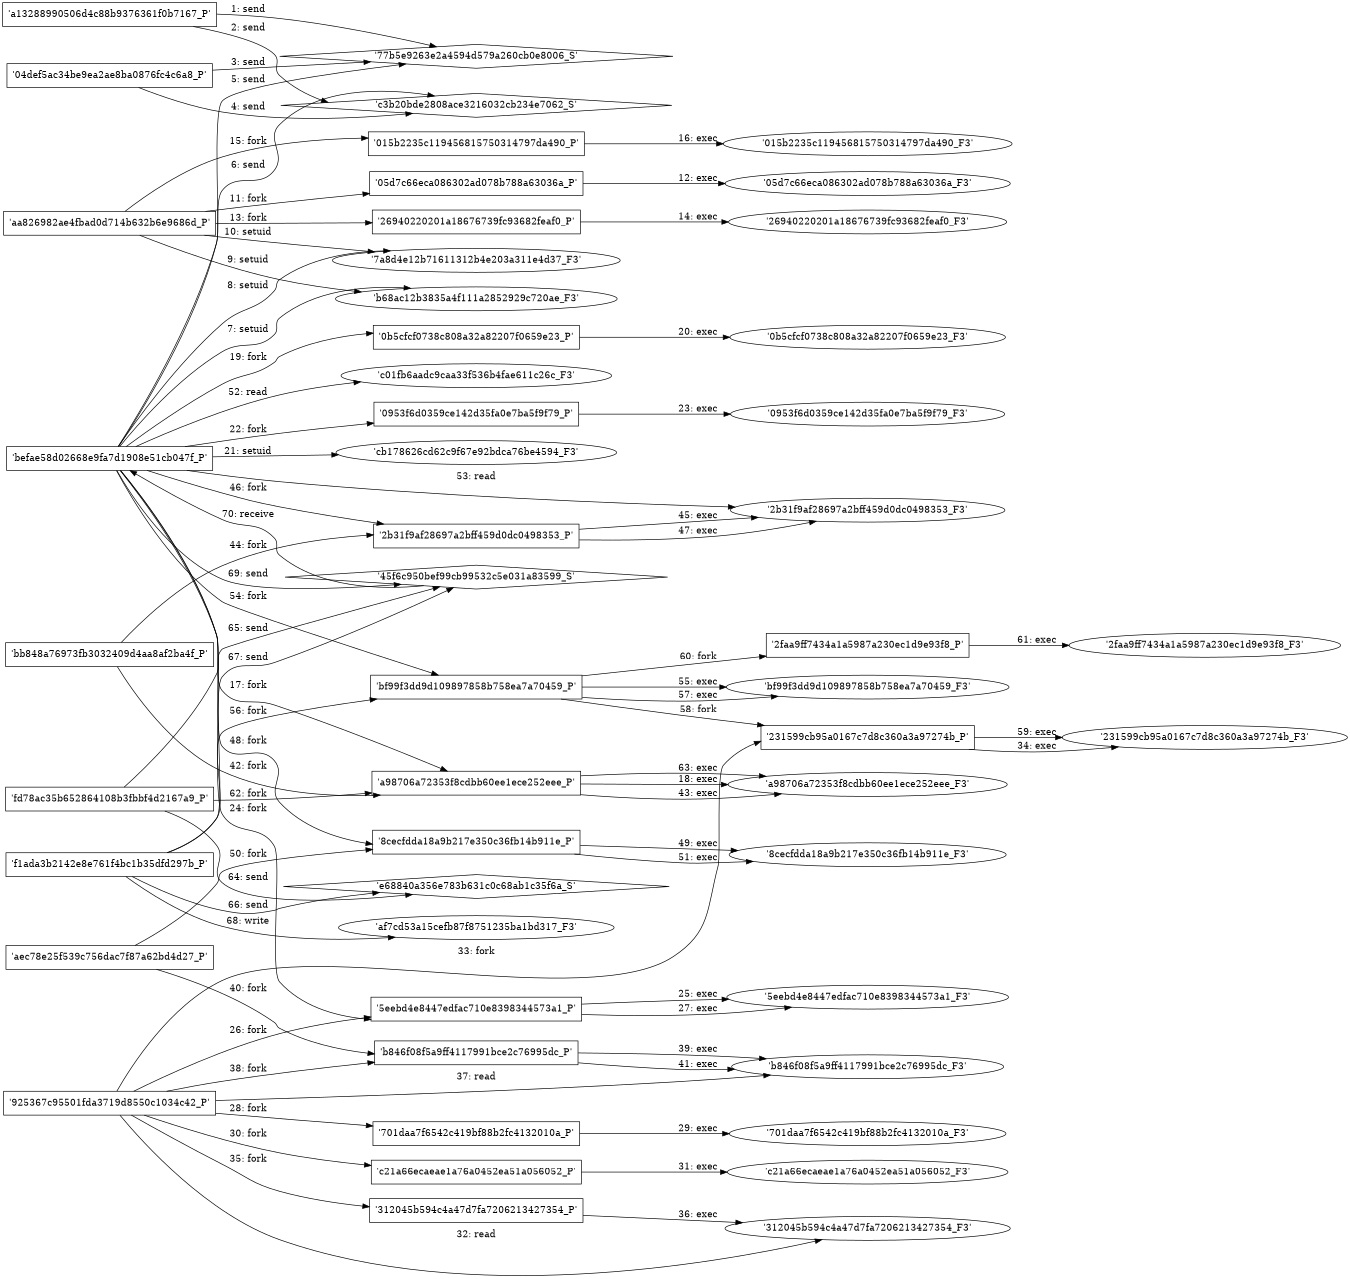digraph "D:\Learning\Paper\apt\基于CTI的攻击预警\Dataset\攻击图\ASGfromALLCTI\Microsoft Patch Tuesday - August 2017.dot" {
rankdir="LR"
size="9"
fixedsize="false"
splines="true"
nodesep=0.3
ranksep=0
fontsize=10
overlap="scalexy"
engine= "neato"
	"'77b5e9263e2a4594d579a260cb0e8006_S'" [node_type=Socket shape=diamond]
	"'a13288990506d4c88b9376361f0b7167_P'" [node_type=Process shape=box]
	"'a13288990506d4c88b9376361f0b7167_P'" -> "'77b5e9263e2a4594d579a260cb0e8006_S'" [label="1: send"]
	"'c3b20bde2808ace3216032cb234e7062_S'" [node_type=Socket shape=diamond]
	"'a13288990506d4c88b9376361f0b7167_P'" [node_type=Process shape=box]
	"'a13288990506d4c88b9376361f0b7167_P'" -> "'c3b20bde2808ace3216032cb234e7062_S'" [label="2: send"]
	"'77b5e9263e2a4594d579a260cb0e8006_S'" [node_type=Socket shape=diamond]
	"'04def5ac34be9ea2ae8ba0876fc4c6a8_P'" [node_type=Process shape=box]
	"'04def5ac34be9ea2ae8ba0876fc4c6a8_P'" -> "'77b5e9263e2a4594d579a260cb0e8006_S'" [label="3: send"]
	"'c3b20bde2808ace3216032cb234e7062_S'" [node_type=Socket shape=diamond]
	"'04def5ac34be9ea2ae8ba0876fc4c6a8_P'" [node_type=Process shape=box]
	"'04def5ac34be9ea2ae8ba0876fc4c6a8_P'" -> "'c3b20bde2808ace3216032cb234e7062_S'" [label="4: send"]
	"'77b5e9263e2a4594d579a260cb0e8006_S'" [node_type=Socket shape=diamond]
	"'befae58d02668e9fa7d1908e51cb047f_P'" [node_type=Process shape=box]
	"'befae58d02668e9fa7d1908e51cb047f_P'" -> "'77b5e9263e2a4594d579a260cb0e8006_S'" [label="5: send"]
	"'c3b20bde2808ace3216032cb234e7062_S'" [node_type=Socket shape=diamond]
	"'befae58d02668e9fa7d1908e51cb047f_P'" [node_type=Process shape=box]
	"'befae58d02668e9fa7d1908e51cb047f_P'" -> "'c3b20bde2808ace3216032cb234e7062_S'" [label="6: send"]
	"'b68ac12b3835a4f111a2852929c720ae_F3'" [node_type=file shape=ellipse]
	"'befae58d02668e9fa7d1908e51cb047f_P'" [node_type=Process shape=box]
	"'befae58d02668e9fa7d1908e51cb047f_P'" -> "'b68ac12b3835a4f111a2852929c720ae_F3'" [label="7: setuid"]
	"'7a8d4e12b71611312b4e203a311e4d37_F3'" [node_type=file shape=ellipse]
	"'befae58d02668e9fa7d1908e51cb047f_P'" [node_type=Process shape=box]
	"'befae58d02668e9fa7d1908e51cb047f_P'" -> "'7a8d4e12b71611312b4e203a311e4d37_F3'" [label="8: setuid"]
	"'b68ac12b3835a4f111a2852929c720ae_F3'" [node_type=file shape=ellipse]
	"'aa826982ae4fbad0d714b632b6e9686d_P'" [node_type=Process shape=box]
	"'aa826982ae4fbad0d714b632b6e9686d_P'" -> "'b68ac12b3835a4f111a2852929c720ae_F3'" [label="9: setuid"]
	"'7a8d4e12b71611312b4e203a311e4d37_F3'" [node_type=file shape=ellipse]
	"'aa826982ae4fbad0d714b632b6e9686d_P'" [node_type=Process shape=box]
	"'aa826982ae4fbad0d714b632b6e9686d_P'" -> "'7a8d4e12b71611312b4e203a311e4d37_F3'" [label="10: setuid"]
	"'aa826982ae4fbad0d714b632b6e9686d_P'" [node_type=Process shape=box]
	"'05d7c66eca086302ad078b788a63036a_P'" [node_type=Process shape=box]
	"'aa826982ae4fbad0d714b632b6e9686d_P'" -> "'05d7c66eca086302ad078b788a63036a_P'" [label="11: fork"]
	"'05d7c66eca086302ad078b788a63036a_P'" [node_type=Process shape=box]
	"'05d7c66eca086302ad078b788a63036a_F3'" [node_type=File shape=ellipse]
	"'05d7c66eca086302ad078b788a63036a_P'" -> "'05d7c66eca086302ad078b788a63036a_F3'" [label="12: exec"]
	"'aa826982ae4fbad0d714b632b6e9686d_P'" [node_type=Process shape=box]
	"'26940220201a18676739fc93682feaf0_P'" [node_type=Process shape=box]
	"'aa826982ae4fbad0d714b632b6e9686d_P'" -> "'26940220201a18676739fc93682feaf0_P'" [label="13: fork"]
	"'26940220201a18676739fc93682feaf0_P'" [node_type=Process shape=box]
	"'26940220201a18676739fc93682feaf0_F3'" [node_type=File shape=ellipse]
	"'26940220201a18676739fc93682feaf0_P'" -> "'26940220201a18676739fc93682feaf0_F3'" [label="14: exec"]
	"'aa826982ae4fbad0d714b632b6e9686d_P'" [node_type=Process shape=box]
	"'015b2235c119456815750314797da490_P'" [node_type=Process shape=box]
	"'aa826982ae4fbad0d714b632b6e9686d_P'" -> "'015b2235c119456815750314797da490_P'" [label="15: fork"]
	"'015b2235c119456815750314797da490_P'" [node_type=Process shape=box]
	"'015b2235c119456815750314797da490_F3'" [node_type=File shape=ellipse]
	"'015b2235c119456815750314797da490_P'" -> "'015b2235c119456815750314797da490_F3'" [label="16: exec"]
	"'befae58d02668e9fa7d1908e51cb047f_P'" [node_type=Process shape=box]
	"'a98706a72353f8cdbb60ee1ece252eee_P'" [node_type=Process shape=box]
	"'befae58d02668e9fa7d1908e51cb047f_P'" -> "'a98706a72353f8cdbb60ee1ece252eee_P'" [label="17: fork"]
	"'a98706a72353f8cdbb60ee1ece252eee_P'" [node_type=Process shape=box]
	"'a98706a72353f8cdbb60ee1ece252eee_F3'" [node_type=File shape=ellipse]
	"'a98706a72353f8cdbb60ee1ece252eee_P'" -> "'a98706a72353f8cdbb60ee1ece252eee_F3'" [label="18: exec"]
	"'befae58d02668e9fa7d1908e51cb047f_P'" [node_type=Process shape=box]
	"'0b5cfcf0738c808a32a82207f0659e23_P'" [node_type=Process shape=box]
	"'befae58d02668e9fa7d1908e51cb047f_P'" -> "'0b5cfcf0738c808a32a82207f0659e23_P'" [label="19: fork"]
	"'0b5cfcf0738c808a32a82207f0659e23_P'" [node_type=Process shape=box]
	"'0b5cfcf0738c808a32a82207f0659e23_F3'" [node_type=File shape=ellipse]
	"'0b5cfcf0738c808a32a82207f0659e23_P'" -> "'0b5cfcf0738c808a32a82207f0659e23_F3'" [label="20: exec"]
	"'cb178626cd62c9f67e92bdca76be4594_F3'" [node_type=file shape=ellipse]
	"'befae58d02668e9fa7d1908e51cb047f_P'" [node_type=Process shape=box]
	"'befae58d02668e9fa7d1908e51cb047f_P'" -> "'cb178626cd62c9f67e92bdca76be4594_F3'" [label="21: setuid"]
	"'befae58d02668e9fa7d1908e51cb047f_P'" [node_type=Process shape=box]
	"'0953f6d0359ce142d35fa0e7ba5f9f79_P'" [node_type=Process shape=box]
	"'befae58d02668e9fa7d1908e51cb047f_P'" -> "'0953f6d0359ce142d35fa0e7ba5f9f79_P'" [label="22: fork"]
	"'0953f6d0359ce142d35fa0e7ba5f9f79_P'" [node_type=Process shape=box]
	"'0953f6d0359ce142d35fa0e7ba5f9f79_F3'" [node_type=File shape=ellipse]
	"'0953f6d0359ce142d35fa0e7ba5f9f79_P'" -> "'0953f6d0359ce142d35fa0e7ba5f9f79_F3'" [label="23: exec"]
	"'befae58d02668e9fa7d1908e51cb047f_P'" [node_type=Process shape=box]
	"'5eebd4e8447edfac710e8398344573a1_P'" [node_type=Process shape=box]
	"'befae58d02668e9fa7d1908e51cb047f_P'" -> "'5eebd4e8447edfac710e8398344573a1_P'" [label="24: fork"]
	"'5eebd4e8447edfac710e8398344573a1_P'" [node_type=Process shape=box]
	"'5eebd4e8447edfac710e8398344573a1_F3'" [node_type=File shape=ellipse]
	"'5eebd4e8447edfac710e8398344573a1_P'" -> "'5eebd4e8447edfac710e8398344573a1_F3'" [label="25: exec"]
	"'925367c95501fda3719d8550c1034c42_P'" [node_type=Process shape=box]
	"'5eebd4e8447edfac710e8398344573a1_P'" [node_type=Process shape=box]
	"'925367c95501fda3719d8550c1034c42_P'" -> "'5eebd4e8447edfac710e8398344573a1_P'" [label="26: fork"]
	"'5eebd4e8447edfac710e8398344573a1_P'" [node_type=Process shape=box]
	"'5eebd4e8447edfac710e8398344573a1_F3'" [node_type=File shape=ellipse]
	"'5eebd4e8447edfac710e8398344573a1_P'" -> "'5eebd4e8447edfac710e8398344573a1_F3'" [label="27: exec"]
	"'925367c95501fda3719d8550c1034c42_P'" [node_type=Process shape=box]
	"'701daa7f6542c419bf88b2fc4132010a_P'" [node_type=Process shape=box]
	"'925367c95501fda3719d8550c1034c42_P'" -> "'701daa7f6542c419bf88b2fc4132010a_P'" [label="28: fork"]
	"'701daa7f6542c419bf88b2fc4132010a_P'" [node_type=Process shape=box]
	"'701daa7f6542c419bf88b2fc4132010a_F3'" [node_type=File shape=ellipse]
	"'701daa7f6542c419bf88b2fc4132010a_P'" -> "'701daa7f6542c419bf88b2fc4132010a_F3'" [label="29: exec"]
	"'925367c95501fda3719d8550c1034c42_P'" [node_type=Process shape=box]
	"'c21a66ecaeae1a76a0452ea51a056052_P'" [node_type=Process shape=box]
	"'925367c95501fda3719d8550c1034c42_P'" -> "'c21a66ecaeae1a76a0452ea51a056052_P'" [label="30: fork"]
	"'c21a66ecaeae1a76a0452ea51a056052_P'" [node_type=Process shape=box]
	"'c21a66ecaeae1a76a0452ea51a056052_F3'" [node_type=File shape=ellipse]
	"'c21a66ecaeae1a76a0452ea51a056052_P'" -> "'c21a66ecaeae1a76a0452ea51a056052_F3'" [label="31: exec"]
	"'312045b594c4a47d7fa7206213427354_F3'" [node_type=file shape=ellipse]
	"'925367c95501fda3719d8550c1034c42_P'" [node_type=Process shape=box]
	"'925367c95501fda3719d8550c1034c42_P'" -> "'312045b594c4a47d7fa7206213427354_F3'" [label="32: read"]
	"'925367c95501fda3719d8550c1034c42_P'" [node_type=Process shape=box]
	"'231599cb95a0167c7d8c360a3a97274b_P'" [node_type=Process shape=box]
	"'925367c95501fda3719d8550c1034c42_P'" -> "'231599cb95a0167c7d8c360a3a97274b_P'" [label="33: fork"]
	"'231599cb95a0167c7d8c360a3a97274b_P'" [node_type=Process shape=box]
	"'231599cb95a0167c7d8c360a3a97274b_F3'" [node_type=File shape=ellipse]
	"'231599cb95a0167c7d8c360a3a97274b_P'" -> "'231599cb95a0167c7d8c360a3a97274b_F3'" [label="34: exec"]
	"'925367c95501fda3719d8550c1034c42_P'" [node_type=Process shape=box]
	"'312045b594c4a47d7fa7206213427354_P'" [node_type=Process shape=box]
	"'925367c95501fda3719d8550c1034c42_P'" -> "'312045b594c4a47d7fa7206213427354_P'" [label="35: fork"]
	"'312045b594c4a47d7fa7206213427354_P'" [node_type=Process shape=box]
	"'312045b594c4a47d7fa7206213427354_F3'" [node_type=File shape=ellipse]
	"'312045b594c4a47d7fa7206213427354_P'" -> "'312045b594c4a47d7fa7206213427354_F3'" [label="36: exec"]
	"'b846f08f5a9ff4117991bce2c76995dc_F3'" [node_type=file shape=ellipse]
	"'925367c95501fda3719d8550c1034c42_P'" [node_type=Process shape=box]
	"'925367c95501fda3719d8550c1034c42_P'" -> "'b846f08f5a9ff4117991bce2c76995dc_F3'" [label="37: read"]
	"'925367c95501fda3719d8550c1034c42_P'" [node_type=Process shape=box]
	"'b846f08f5a9ff4117991bce2c76995dc_P'" [node_type=Process shape=box]
	"'925367c95501fda3719d8550c1034c42_P'" -> "'b846f08f5a9ff4117991bce2c76995dc_P'" [label="38: fork"]
	"'b846f08f5a9ff4117991bce2c76995dc_P'" [node_type=Process shape=box]
	"'b846f08f5a9ff4117991bce2c76995dc_F3'" [node_type=File shape=ellipse]
	"'b846f08f5a9ff4117991bce2c76995dc_P'" -> "'b846f08f5a9ff4117991bce2c76995dc_F3'" [label="39: exec"]
	"'aec78e25f539c756dac7f87a62bd4d27_P'" [node_type=Process shape=box]
	"'b846f08f5a9ff4117991bce2c76995dc_P'" [node_type=Process shape=box]
	"'aec78e25f539c756dac7f87a62bd4d27_P'" -> "'b846f08f5a9ff4117991bce2c76995dc_P'" [label="40: fork"]
	"'b846f08f5a9ff4117991bce2c76995dc_P'" [node_type=Process shape=box]
	"'b846f08f5a9ff4117991bce2c76995dc_F3'" [node_type=File shape=ellipse]
	"'b846f08f5a9ff4117991bce2c76995dc_P'" -> "'b846f08f5a9ff4117991bce2c76995dc_F3'" [label="41: exec"]
	"'bb848a76973fb3032409d4aa8af2ba4f_P'" [node_type=Process shape=box]
	"'a98706a72353f8cdbb60ee1ece252eee_P'" [node_type=Process shape=box]
	"'bb848a76973fb3032409d4aa8af2ba4f_P'" -> "'a98706a72353f8cdbb60ee1ece252eee_P'" [label="42: fork"]
	"'a98706a72353f8cdbb60ee1ece252eee_P'" [node_type=Process shape=box]
	"'a98706a72353f8cdbb60ee1ece252eee_F3'" [node_type=File shape=ellipse]
	"'a98706a72353f8cdbb60ee1ece252eee_P'" -> "'a98706a72353f8cdbb60ee1ece252eee_F3'" [label="43: exec"]
	"'bb848a76973fb3032409d4aa8af2ba4f_P'" [node_type=Process shape=box]
	"'2b31f9af28697a2bff459d0dc0498353_P'" [node_type=Process shape=box]
	"'bb848a76973fb3032409d4aa8af2ba4f_P'" -> "'2b31f9af28697a2bff459d0dc0498353_P'" [label="44: fork"]
	"'2b31f9af28697a2bff459d0dc0498353_P'" [node_type=Process shape=box]
	"'2b31f9af28697a2bff459d0dc0498353_F3'" [node_type=File shape=ellipse]
	"'2b31f9af28697a2bff459d0dc0498353_P'" -> "'2b31f9af28697a2bff459d0dc0498353_F3'" [label="45: exec"]
	"'befae58d02668e9fa7d1908e51cb047f_P'" [node_type=Process shape=box]
	"'2b31f9af28697a2bff459d0dc0498353_P'" [node_type=Process shape=box]
	"'befae58d02668e9fa7d1908e51cb047f_P'" -> "'2b31f9af28697a2bff459d0dc0498353_P'" [label="46: fork"]
	"'2b31f9af28697a2bff459d0dc0498353_P'" [node_type=Process shape=box]
	"'2b31f9af28697a2bff459d0dc0498353_F3'" [node_type=File shape=ellipse]
	"'2b31f9af28697a2bff459d0dc0498353_P'" -> "'2b31f9af28697a2bff459d0dc0498353_F3'" [label="47: exec"]
	"'befae58d02668e9fa7d1908e51cb047f_P'" [node_type=Process shape=box]
	"'8cecfdda18a9b217e350c36fb14b911e_P'" [node_type=Process shape=box]
	"'befae58d02668e9fa7d1908e51cb047f_P'" -> "'8cecfdda18a9b217e350c36fb14b911e_P'" [label="48: fork"]
	"'8cecfdda18a9b217e350c36fb14b911e_P'" [node_type=Process shape=box]
	"'8cecfdda18a9b217e350c36fb14b911e_F3'" [node_type=File shape=ellipse]
	"'8cecfdda18a9b217e350c36fb14b911e_P'" -> "'8cecfdda18a9b217e350c36fb14b911e_F3'" [label="49: exec"]
	"'aec78e25f539c756dac7f87a62bd4d27_P'" [node_type=Process shape=box]
	"'8cecfdda18a9b217e350c36fb14b911e_P'" [node_type=Process shape=box]
	"'aec78e25f539c756dac7f87a62bd4d27_P'" -> "'8cecfdda18a9b217e350c36fb14b911e_P'" [label="50: fork"]
	"'8cecfdda18a9b217e350c36fb14b911e_P'" [node_type=Process shape=box]
	"'8cecfdda18a9b217e350c36fb14b911e_F3'" [node_type=File shape=ellipse]
	"'8cecfdda18a9b217e350c36fb14b911e_P'" -> "'8cecfdda18a9b217e350c36fb14b911e_F3'" [label="51: exec"]
	"'c01fb6aadc9caa33f536b4fae611c26c_F3'" [node_type=file shape=ellipse]
	"'befae58d02668e9fa7d1908e51cb047f_P'" [node_type=Process shape=box]
	"'befae58d02668e9fa7d1908e51cb047f_P'" -> "'c01fb6aadc9caa33f536b4fae611c26c_F3'" [label="52: read"]
	"'2b31f9af28697a2bff459d0dc0498353_F3'" [node_type=file shape=ellipse]
	"'befae58d02668e9fa7d1908e51cb047f_P'" [node_type=Process shape=box]
	"'befae58d02668e9fa7d1908e51cb047f_P'" -> "'2b31f9af28697a2bff459d0dc0498353_F3'" [label="53: read"]
	"'befae58d02668e9fa7d1908e51cb047f_P'" [node_type=Process shape=box]
	"'bf99f3dd9d109897858b758ea7a70459_P'" [node_type=Process shape=box]
	"'befae58d02668e9fa7d1908e51cb047f_P'" -> "'bf99f3dd9d109897858b758ea7a70459_P'" [label="54: fork"]
	"'bf99f3dd9d109897858b758ea7a70459_P'" [node_type=Process shape=box]
	"'bf99f3dd9d109897858b758ea7a70459_F3'" [node_type=File shape=ellipse]
	"'bf99f3dd9d109897858b758ea7a70459_P'" -> "'bf99f3dd9d109897858b758ea7a70459_F3'" [label="55: exec"]
	"'f1ada3b2142e8e761f4bc1b35dfd297b_P'" [node_type=Process shape=box]
	"'bf99f3dd9d109897858b758ea7a70459_P'" [node_type=Process shape=box]
	"'f1ada3b2142e8e761f4bc1b35dfd297b_P'" -> "'bf99f3dd9d109897858b758ea7a70459_P'" [label="56: fork"]
	"'bf99f3dd9d109897858b758ea7a70459_P'" [node_type=Process shape=box]
	"'bf99f3dd9d109897858b758ea7a70459_F3'" [node_type=File shape=ellipse]
	"'bf99f3dd9d109897858b758ea7a70459_P'" -> "'bf99f3dd9d109897858b758ea7a70459_F3'" [label="57: exec"]
	"'bf99f3dd9d109897858b758ea7a70459_P'" [node_type=Process shape=box]
	"'231599cb95a0167c7d8c360a3a97274b_P'" [node_type=Process shape=box]
	"'bf99f3dd9d109897858b758ea7a70459_P'" -> "'231599cb95a0167c7d8c360a3a97274b_P'" [label="58: fork"]
	"'231599cb95a0167c7d8c360a3a97274b_P'" [node_type=Process shape=box]
	"'231599cb95a0167c7d8c360a3a97274b_F3'" [node_type=File shape=ellipse]
	"'231599cb95a0167c7d8c360a3a97274b_P'" -> "'231599cb95a0167c7d8c360a3a97274b_F3'" [label="59: exec"]
	"'bf99f3dd9d109897858b758ea7a70459_P'" [node_type=Process shape=box]
	"'2faa9ff7434a1a5987a230ec1d9e93f8_P'" [node_type=Process shape=box]
	"'bf99f3dd9d109897858b758ea7a70459_P'" -> "'2faa9ff7434a1a5987a230ec1d9e93f8_P'" [label="60: fork"]
	"'2faa9ff7434a1a5987a230ec1d9e93f8_P'" [node_type=Process shape=box]
	"'2faa9ff7434a1a5987a230ec1d9e93f8_F3'" [node_type=File shape=ellipse]
	"'2faa9ff7434a1a5987a230ec1d9e93f8_P'" -> "'2faa9ff7434a1a5987a230ec1d9e93f8_F3'" [label="61: exec"]
	"'fd78ac35b652864108b3fbbf4d2167a9_P'" [node_type=Process shape=box]
	"'a98706a72353f8cdbb60ee1ece252eee_P'" [node_type=Process shape=box]
	"'fd78ac35b652864108b3fbbf4d2167a9_P'" -> "'a98706a72353f8cdbb60ee1ece252eee_P'" [label="62: fork"]
	"'a98706a72353f8cdbb60ee1ece252eee_P'" [node_type=Process shape=box]
	"'a98706a72353f8cdbb60ee1ece252eee_F3'" [node_type=File shape=ellipse]
	"'a98706a72353f8cdbb60ee1ece252eee_P'" -> "'a98706a72353f8cdbb60ee1ece252eee_F3'" [label="63: exec"]
	"'e68840a356e783b631c0c68ab1c35f6a_S'" [node_type=Socket shape=diamond]
	"'fd78ac35b652864108b3fbbf4d2167a9_P'" [node_type=Process shape=box]
	"'fd78ac35b652864108b3fbbf4d2167a9_P'" -> "'e68840a356e783b631c0c68ab1c35f6a_S'" [label="64: send"]
	"'45f6c950bef99cb99532c5e031a83599_S'" [node_type=Socket shape=diamond]
	"'fd78ac35b652864108b3fbbf4d2167a9_P'" [node_type=Process shape=box]
	"'fd78ac35b652864108b3fbbf4d2167a9_P'" -> "'45f6c950bef99cb99532c5e031a83599_S'" [label="65: send"]
	"'e68840a356e783b631c0c68ab1c35f6a_S'" [node_type=Socket shape=diamond]
	"'f1ada3b2142e8e761f4bc1b35dfd297b_P'" [node_type=Process shape=box]
	"'f1ada3b2142e8e761f4bc1b35dfd297b_P'" -> "'e68840a356e783b631c0c68ab1c35f6a_S'" [label="66: send"]
	"'45f6c950bef99cb99532c5e031a83599_S'" [node_type=Socket shape=diamond]
	"'f1ada3b2142e8e761f4bc1b35dfd297b_P'" [node_type=Process shape=box]
	"'f1ada3b2142e8e761f4bc1b35dfd297b_P'" -> "'45f6c950bef99cb99532c5e031a83599_S'" [label="67: send"]
	"'af7cd53a15cefb87f8751235ba1bd317_F3'" [node_type=file shape=ellipse]
	"'f1ada3b2142e8e761f4bc1b35dfd297b_P'" [node_type=Process shape=box]
	"'f1ada3b2142e8e761f4bc1b35dfd297b_P'" -> "'af7cd53a15cefb87f8751235ba1bd317_F3'" [label="68: write"]
	"'45f6c950bef99cb99532c5e031a83599_S'" [node_type=Socket shape=diamond]
	"'befae58d02668e9fa7d1908e51cb047f_P'" [node_type=Process shape=box]
	"'befae58d02668e9fa7d1908e51cb047f_P'" -> "'45f6c950bef99cb99532c5e031a83599_S'" [label="69: send"]
	"'45f6c950bef99cb99532c5e031a83599_S'" -> "'befae58d02668e9fa7d1908e51cb047f_P'" [label="70: receive"]
}
